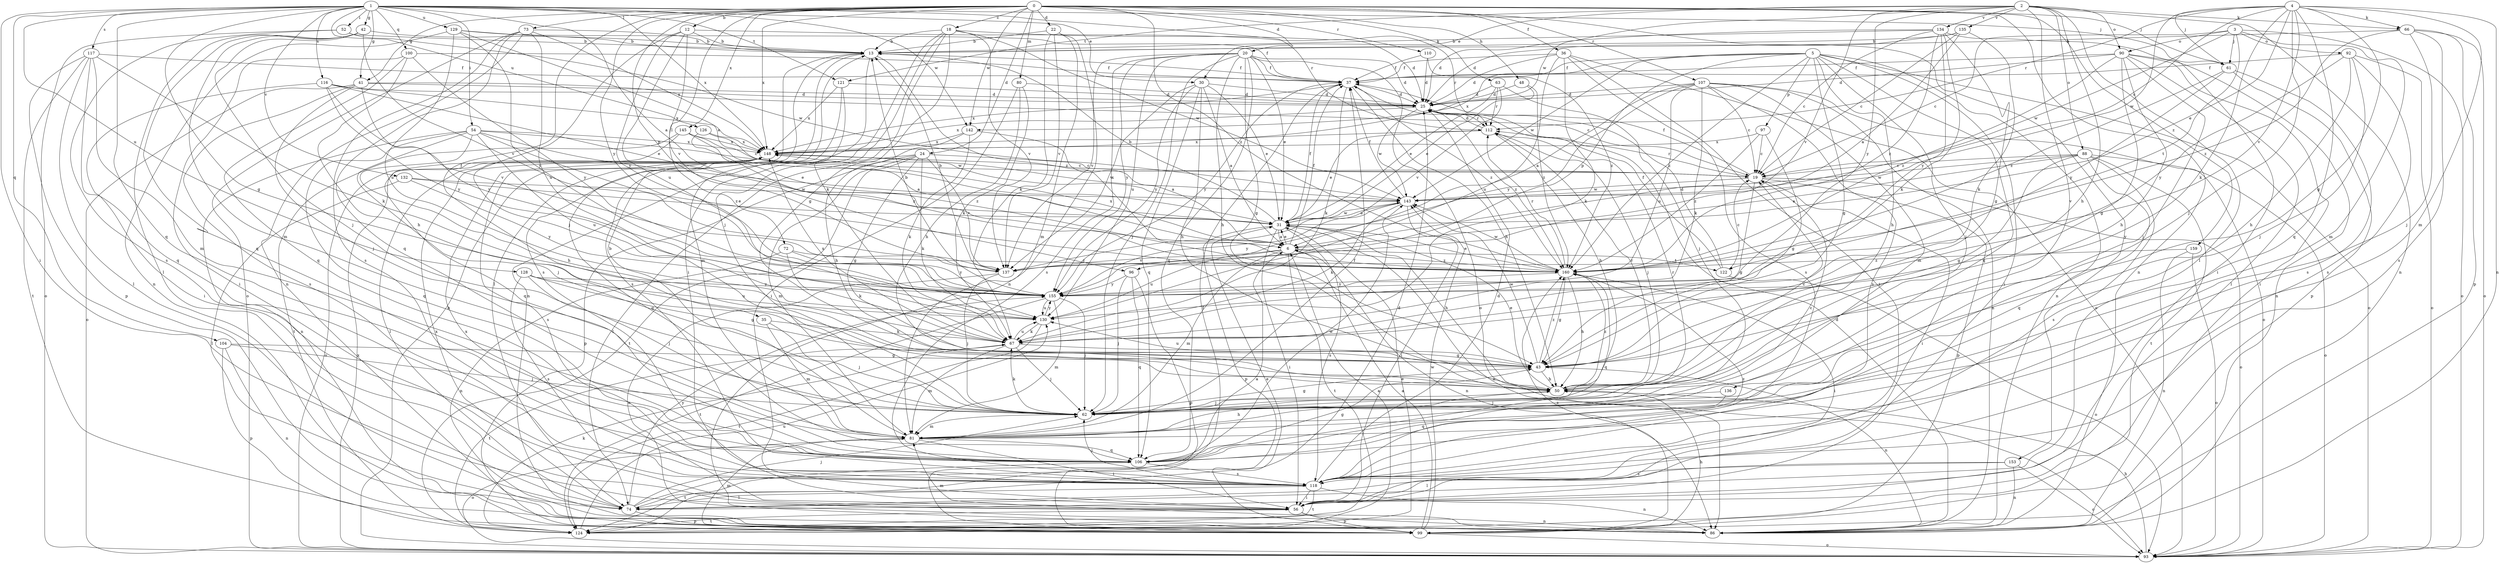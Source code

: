 strict digraph  {
0;
1;
2;
3;
4;
5;
6;
12;
13;
18;
19;
20;
22;
24;
25;
30;
31;
35;
36;
37;
41;
42;
43;
48;
50;
52;
54;
56;
61;
62;
63;
66;
67;
72;
73;
74;
80;
81;
86;
88;
90;
92;
93;
96;
97;
99;
100;
104;
106;
107;
110;
112;
116;
117;
118;
121;
122;
124;
126;
128;
129;
130;
132;
134;
135;
136;
137;
142;
143;
145;
148;
153;
155;
159;
160;
0 -> 12  [label=b];
0 -> 18  [label=c];
0 -> 20  [label=d];
0 -> 22  [label=d];
0 -> 24  [label=d];
0 -> 35  [label=f];
0 -> 36  [label=f];
0 -> 41  [label=g];
0 -> 48  [label=h];
0 -> 61  [label=j];
0 -> 63  [label=k];
0 -> 72  [label=l];
0 -> 73  [label=l];
0 -> 80  [label=m];
0 -> 86  [label=n];
0 -> 96  [label=p];
0 -> 107  [label=r];
0 -> 110  [label=r];
0 -> 142  [label=w];
0 -> 145  [label=x];
0 -> 148  [label=x];
0 -> 153  [label=y];
0 -> 155  [label=y];
0 -> 159  [label=z];
0 -> 160  [label=z];
1 -> 6  [label=a];
1 -> 30  [label=e];
1 -> 41  [label=g];
1 -> 42  [label=g];
1 -> 43  [label=g];
1 -> 52  [label=i];
1 -> 54  [label=i];
1 -> 56  [label=i];
1 -> 61  [label=j];
1 -> 100  [label=q];
1 -> 104  [label=q];
1 -> 106  [label=q];
1 -> 112  [label=r];
1 -> 116  [label=s];
1 -> 117  [label=s];
1 -> 121  [label=t];
1 -> 126  [label=u];
1 -> 128  [label=u];
1 -> 129  [label=u];
1 -> 132  [label=v];
1 -> 142  [label=w];
1 -> 148  [label=x];
2 -> 30  [label=e];
2 -> 50  [label=h];
2 -> 66  [label=k];
2 -> 74  [label=l];
2 -> 86  [label=n];
2 -> 88  [label=o];
2 -> 90  [label=o];
2 -> 121  [label=t];
2 -> 134  [label=v];
2 -> 135  [label=v];
2 -> 136  [label=v];
2 -> 137  [label=v];
2 -> 142  [label=w];
2 -> 155  [label=y];
3 -> 19  [label=c];
3 -> 61  [label=j];
3 -> 81  [label=m];
3 -> 90  [label=o];
3 -> 92  [label=o];
3 -> 93  [label=o];
3 -> 122  [label=t];
3 -> 143  [label=w];
4 -> 19  [label=c];
4 -> 31  [label=e];
4 -> 43  [label=g];
4 -> 61  [label=j];
4 -> 62  [label=j];
4 -> 66  [label=k];
4 -> 67  [label=k];
4 -> 81  [label=m];
4 -> 86  [label=n];
4 -> 106  [label=q];
4 -> 112  [label=r];
4 -> 137  [label=v];
4 -> 143  [label=w];
5 -> 37  [label=f];
5 -> 43  [label=g];
5 -> 50  [label=h];
5 -> 56  [label=i];
5 -> 62  [label=j];
5 -> 86  [label=n];
5 -> 93  [label=o];
5 -> 96  [label=p];
5 -> 97  [label=p];
5 -> 106  [label=q];
5 -> 143  [label=w];
5 -> 148  [label=x];
5 -> 160  [label=z];
6 -> 31  [label=e];
6 -> 37  [label=f];
6 -> 81  [label=m];
6 -> 86  [label=n];
6 -> 122  [label=t];
6 -> 124  [label=t];
6 -> 130  [label=u];
6 -> 137  [label=v];
6 -> 148  [label=x];
6 -> 160  [label=z];
12 -> 13  [label=b];
12 -> 25  [label=d];
12 -> 62  [label=j];
12 -> 130  [label=u];
12 -> 137  [label=v];
12 -> 155  [label=y];
13 -> 37  [label=f];
13 -> 74  [label=l];
13 -> 86  [label=n];
13 -> 118  [label=s];
13 -> 160  [label=z];
18 -> 13  [label=b];
18 -> 43  [label=g];
18 -> 56  [label=i];
18 -> 62  [label=j];
18 -> 67  [label=k];
18 -> 112  [label=r];
18 -> 137  [label=v];
18 -> 143  [label=w];
19 -> 37  [label=f];
19 -> 43  [label=g];
19 -> 56  [label=i];
19 -> 93  [label=o];
19 -> 99  [label=p];
19 -> 112  [label=r];
19 -> 143  [label=w];
20 -> 25  [label=d];
20 -> 31  [label=e];
20 -> 37  [label=f];
20 -> 43  [label=g];
20 -> 50  [label=h];
20 -> 62  [label=j];
20 -> 93  [label=o];
20 -> 106  [label=q];
20 -> 118  [label=s];
20 -> 130  [label=u];
20 -> 137  [label=v];
20 -> 155  [label=y];
22 -> 13  [label=b];
22 -> 67  [label=k];
22 -> 81  [label=m];
22 -> 86  [label=n];
22 -> 137  [label=v];
24 -> 19  [label=c];
24 -> 43  [label=g];
24 -> 67  [label=k];
24 -> 74  [label=l];
24 -> 81  [label=m];
24 -> 99  [label=p];
24 -> 124  [label=t];
24 -> 137  [label=v];
25 -> 112  [label=r];
25 -> 143  [label=w];
25 -> 148  [label=x];
25 -> 160  [label=z];
30 -> 6  [label=a];
30 -> 25  [label=d];
30 -> 31  [label=e];
30 -> 50  [label=h];
30 -> 106  [label=q];
30 -> 137  [label=v];
30 -> 155  [label=y];
31 -> 6  [label=a];
31 -> 13  [label=b];
31 -> 37  [label=f];
31 -> 50  [label=h];
31 -> 56  [label=i];
31 -> 86  [label=n];
31 -> 99  [label=p];
31 -> 118  [label=s];
31 -> 143  [label=w];
35 -> 62  [label=j];
35 -> 67  [label=k];
35 -> 81  [label=m];
36 -> 25  [label=d];
36 -> 37  [label=f];
36 -> 56  [label=i];
36 -> 67  [label=k];
36 -> 93  [label=o];
36 -> 118  [label=s];
36 -> 130  [label=u];
37 -> 25  [label=d];
37 -> 50  [label=h];
37 -> 67  [label=k];
37 -> 148  [label=x];
37 -> 155  [label=y];
37 -> 160  [label=z];
41 -> 19  [label=c];
41 -> 25  [label=d];
41 -> 62  [label=j];
41 -> 93  [label=o];
41 -> 118  [label=s];
41 -> 155  [label=y];
42 -> 13  [label=b];
42 -> 62  [label=j];
42 -> 74  [label=l];
42 -> 81  [label=m];
42 -> 106  [label=q];
42 -> 137  [label=v];
43 -> 50  [label=h];
43 -> 86  [label=n];
43 -> 130  [label=u];
43 -> 143  [label=w];
43 -> 160  [label=z];
48 -> 25  [label=d];
48 -> 31  [label=e];
48 -> 160  [label=z];
50 -> 19  [label=c];
50 -> 31  [label=e];
50 -> 62  [label=j];
50 -> 112  [label=r];
50 -> 160  [label=z];
52 -> 13  [label=b];
52 -> 93  [label=o];
52 -> 118  [label=s];
52 -> 143  [label=w];
54 -> 19  [label=c];
54 -> 31  [label=e];
54 -> 50  [label=h];
54 -> 62  [label=j];
54 -> 86  [label=n];
54 -> 106  [label=q];
54 -> 130  [label=u];
54 -> 148  [label=x];
54 -> 160  [label=z];
56 -> 86  [label=n];
56 -> 99  [label=p];
56 -> 124  [label=t];
56 -> 148  [label=x];
61 -> 99  [label=p];
61 -> 118  [label=s];
61 -> 155  [label=y];
61 -> 160  [label=z];
62 -> 43  [label=g];
62 -> 67  [label=k];
62 -> 81  [label=m];
62 -> 112  [label=r];
63 -> 25  [label=d];
63 -> 31  [label=e];
63 -> 62  [label=j];
63 -> 112  [label=r];
63 -> 137  [label=v];
66 -> 13  [label=b];
66 -> 62  [label=j];
66 -> 93  [label=o];
66 -> 99  [label=p];
66 -> 118  [label=s];
66 -> 160  [label=z];
67 -> 43  [label=g];
67 -> 62  [label=j];
67 -> 81  [label=m];
67 -> 124  [label=t];
67 -> 130  [label=u];
67 -> 148  [label=x];
72 -> 67  [label=k];
72 -> 86  [label=n];
72 -> 155  [label=y];
72 -> 160  [label=z];
73 -> 13  [label=b];
73 -> 86  [label=n];
73 -> 93  [label=o];
73 -> 106  [label=q];
73 -> 118  [label=s];
73 -> 130  [label=u];
73 -> 148  [label=x];
74 -> 6  [label=a];
74 -> 25  [label=d];
74 -> 62  [label=j];
74 -> 99  [label=p];
74 -> 148  [label=x];
74 -> 155  [label=y];
80 -> 25  [label=d];
80 -> 50  [label=h];
80 -> 56  [label=i];
80 -> 67  [label=k];
81 -> 13  [label=b];
81 -> 19  [label=c];
81 -> 37  [label=f];
81 -> 50  [label=h];
81 -> 56  [label=i];
81 -> 93  [label=o];
81 -> 106  [label=q];
86 -> 25  [label=d];
86 -> 81  [label=m];
88 -> 6  [label=a];
88 -> 19  [label=c];
88 -> 43  [label=g];
88 -> 93  [label=o];
88 -> 106  [label=q];
88 -> 118  [label=s];
88 -> 124  [label=t];
88 -> 143  [label=w];
90 -> 25  [label=d];
90 -> 37  [label=f];
90 -> 43  [label=g];
90 -> 50  [label=h];
90 -> 56  [label=i];
90 -> 62  [label=j];
90 -> 74  [label=l];
90 -> 86  [label=n];
90 -> 160  [label=z];
92 -> 37  [label=f];
92 -> 50  [label=h];
92 -> 62  [label=j];
92 -> 93  [label=o];
92 -> 118  [label=s];
92 -> 155  [label=y];
93 -> 13  [label=b];
93 -> 50  [label=h];
93 -> 148  [label=x];
96 -> 62  [label=j];
96 -> 99  [label=p];
96 -> 106  [label=q];
96 -> 155  [label=y];
97 -> 19  [label=c];
97 -> 43  [label=g];
97 -> 148  [label=x];
97 -> 160  [label=z];
99 -> 6  [label=a];
99 -> 31  [label=e];
99 -> 50  [label=h];
99 -> 81  [label=m];
99 -> 93  [label=o];
99 -> 143  [label=w];
99 -> 160  [label=z];
100 -> 37  [label=f];
100 -> 50  [label=h];
100 -> 56  [label=i];
100 -> 106  [label=q];
100 -> 155  [label=y];
104 -> 43  [label=g];
104 -> 62  [label=j];
104 -> 86  [label=n];
104 -> 99  [label=p];
106 -> 43  [label=g];
106 -> 118  [label=s];
106 -> 124  [label=t];
106 -> 143  [label=w];
107 -> 6  [label=a];
107 -> 19  [label=c];
107 -> 25  [label=d];
107 -> 67  [label=k];
107 -> 81  [label=m];
107 -> 86  [label=n];
107 -> 93  [label=o];
107 -> 118  [label=s];
107 -> 130  [label=u];
107 -> 155  [label=y];
110 -> 25  [label=d];
110 -> 37  [label=f];
110 -> 160  [label=z];
112 -> 25  [label=d];
112 -> 31  [label=e];
112 -> 50  [label=h];
112 -> 62  [label=j];
112 -> 148  [label=x];
116 -> 25  [label=d];
116 -> 31  [label=e];
116 -> 56  [label=i];
116 -> 137  [label=v];
116 -> 148  [label=x];
116 -> 155  [label=y];
117 -> 37  [label=f];
117 -> 67  [label=k];
117 -> 74  [label=l];
117 -> 81  [label=m];
117 -> 99  [label=p];
117 -> 106  [label=q];
117 -> 124  [label=t];
118 -> 25  [label=d];
118 -> 56  [label=i];
118 -> 62  [label=j];
118 -> 74  [label=l];
118 -> 86  [label=n];
118 -> 124  [label=t];
118 -> 160  [label=z];
121 -> 25  [label=d];
121 -> 81  [label=m];
121 -> 118  [label=s];
121 -> 148  [label=x];
122 -> 19  [label=c];
122 -> 25  [label=d];
122 -> 37  [label=f];
122 -> 93  [label=o];
124 -> 6  [label=a];
124 -> 31  [label=e];
124 -> 37  [label=f];
124 -> 67  [label=k];
124 -> 130  [label=u];
126 -> 143  [label=w];
126 -> 148  [label=x];
126 -> 160  [label=z];
128 -> 43  [label=g];
128 -> 62  [label=j];
128 -> 118  [label=s];
128 -> 130  [label=u];
128 -> 155  [label=y];
129 -> 13  [label=b];
129 -> 31  [label=e];
129 -> 37  [label=f];
129 -> 86  [label=n];
129 -> 130  [label=u];
129 -> 155  [label=y];
130 -> 67  [label=k];
130 -> 124  [label=t];
130 -> 155  [label=y];
132 -> 31  [label=e];
132 -> 74  [label=l];
132 -> 143  [label=w];
132 -> 155  [label=y];
134 -> 13  [label=b];
134 -> 19  [label=c];
134 -> 25  [label=d];
134 -> 43  [label=g];
134 -> 56  [label=i];
134 -> 67  [label=k];
134 -> 155  [label=y];
134 -> 160  [label=z];
135 -> 6  [label=a];
135 -> 13  [label=b];
135 -> 19  [label=c];
135 -> 25  [label=d];
135 -> 67  [label=k];
136 -> 62  [label=j];
136 -> 106  [label=q];
137 -> 13  [label=b];
137 -> 62  [label=j];
137 -> 86  [label=n];
142 -> 6  [label=a];
142 -> 50  [label=h];
142 -> 67  [label=k];
142 -> 148  [label=x];
143 -> 31  [label=e];
143 -> 37  [label=f];
143 -> 56  [label=i];
143 -> 67  [label=k];
143 -> 148  [label=x];
143 -> 155  [label=y];
145 -> 6  [label=a];
145 -> 106  [label=q];
145 -> 124  [label=t];
145 -> 148  [label=x];
145 -> 160  [label=z];
148 -> 19  [label=c];
148 -> 74  [label=l];
148 -> 93  [label=o];
148 -> 106  [label=q];
148 -> 118  [label=s];
153 -> 74  [label=l];
153 -> 86  [label=n];
153 -> 93  [label=o];
153 -> 118  [label=s];
155 -> 13  [label=b];
155 -> 62  [label=j];
155 -> 81  [label=m];
155 -> 124  [label=t];
155 -> 130  [label=u];
159 -> 86  [label=n];
159 -> 93  [label=o];
159 -> 160  [label=z];
160 -> 31  [label=e];
160 -> 43  [label=g];
160 -> 50  [label=h];
160 -> 56  [label=i];
160 -> 106  [label=q];
160 -> 112  [label=r];
160 -> 143  [label=w];
160 -> 155  [label=y];
}
